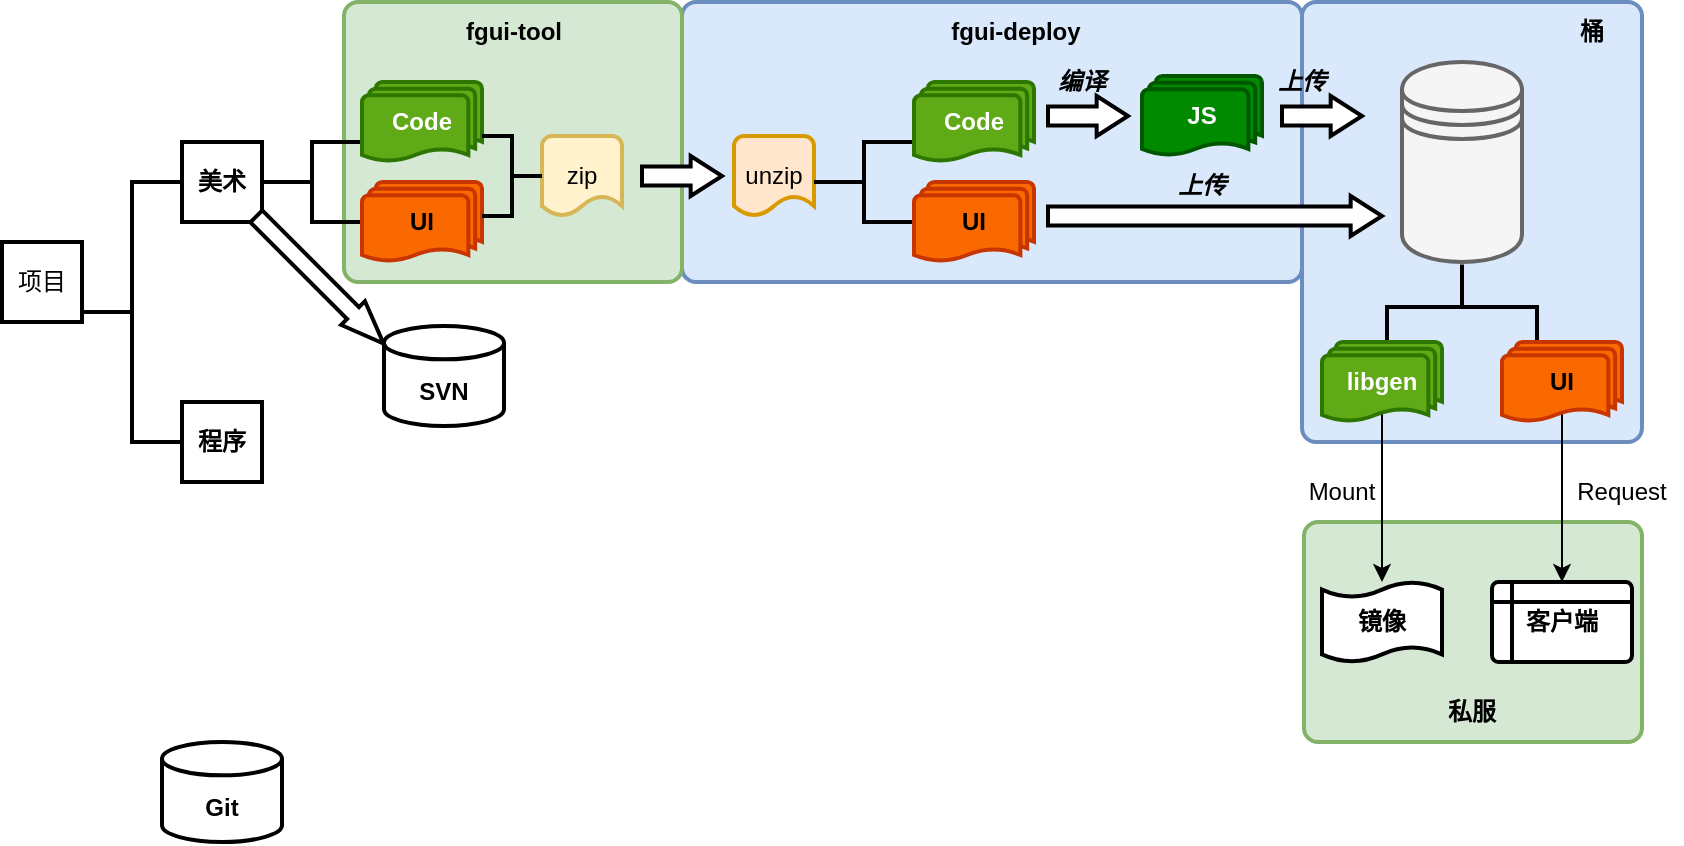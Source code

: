 <mxfile version="24.6.5" type="github">
  <diagram name="第 1 页" id="0kab6wrUSgYUvddVIIdW">
    <mxGraphModel dx="1434" dy="841" grid="1" gridSize="10" guides="1" tooltips="1" connect="1" arrows="1" fold="1" page="1" pageScale="1" pageWidth="827" pageHeight="1169" math="0" shadow="0">
      <root>
        <mxCell id="0" />
        <mxCell id="1" parent="0" />
        <mxCell id="4UdTQVk_SUVW9T-Mre9T-49" value="" style="rounded=1;whiteSpace=wrap;html=1;absoluteArcSize=1;arcSize=14;strokeWidth=2;strokeColor=#82b366;labelBackgroundColor=none;fillColor=#d5e8d4;" vertex="1" parent="1">
          <mxGeometry x="691" y="340" width="169" height="110" as="geometry" />
        </mxCell>
        <mxCell id="4UdTQVk_SUVW9T-Mre9T-48" value="" style="rounded=1;whiteSpace=wrap;html=1;absoluteArcSize=1;arcSize=14;strokeWidth=2;strokeColor=#6c8ebf;fillColor=#dae8fc;" vertex="1" parent="1">
          <mxGeometry x="690" y="80" width="170" height="220" as="geometry" />
        </mxCell>
        <mxCell id="4UdTQVk_SUVW9T-Mre9T-45" value="" style="rounded=1;whiteSpace=wrap;html=1;absoluteArcSize=1;arcSize=14;strokeWidth=2;strokeColor=#6c8ebf;fillColor=#dae8fc;" vertex="1" parent="1">
          <mxGeometry x="380" y="80" width="310" height="140" as="geometry" />
        </mxCell>
        <mxCell id="4UdTQVk_SUVW9T-Mre9T-44" value="" style="rounded=1;whiteSpace=wrap;html=1;absoluteArcSize=1;arcSize=14;strokeWidth=2;strokeColor=#82b366;labelBackgroundColor=none;fillColor=#d5e8d4;" vertex="1" parent="1">
          <mxGeometry x="211" y="80" width="169" height="140" as="geometry" />
        </mxCell>
        <mxCell id="4UdTQVk_SUVW9T-Mre9T-1" value="项目" style="rounded=0;whiteSpace=wrap;html=1;strokeWidth=2;" vertex="1" parent="1">
          <mxGeometry x="40" y="200" width="40" height="40" as="geometry" />
        </mxCell>
        <mxCell id="4UdTQVk_SUVW9T-Mre9T-5" value="" style="strokeWidth=2;html=1;shape=mxgraph.flowchart.annotation_2;align=left;labelPosition=right;pointerEvents=1;" vertex="1" parent="1">
          <mxGeometry x="80" y="170" width="50" height="130" as="geometry" />
        </mxCell>
        <mxCell id="4UdTQVk_SUVW9T-Mre9T-6" value="美术" style="rounded=0;whiteSpace=wrap;html=1;strokeWidth=2;fontStyle=1" vertex="1" parent="1">
          <mxGeometry x="130" y="150" width="40" height="40" as="geometry" />
        </mxCell>
        <mxCell id="4UdTQVk_SUVW9T-Mre9T-7" value="程序" style="rounded=0;whiteSpace=wrap;html=1;strokeWidth=2;fontStyle=1" vertex="1" parent="1">
          <mxGeometry x="130" y="280" width="40" height="40" as="geometry" />
        </mxCell>
        <mxCell id="4UdTQVk_SUVW9T-Mre9T-10" value="" style="strokeWidth=2;html=1;shape=mxgraph.flowchart.annotation_2;align=left;labelPosition=right;pointerEvents=1;" vertex="1" parent="1">
          <mxGeometry x="170" y="150" width="50" height="40" as="geometry" />
        </mxCell>
        <mxCell id="4UdTQVk_SUVW9T-Mre9T-12" value="Code" style="strokeWidth=2;html=1;shape=mxgraph.flowchart.multi-document;whiteSpace=wrap;fillColor=#60a917;fontColor=#ffffff;strokeColor=#2D7600;fontStyle=1" vertex="1" parent="1">
          <mxGeometry x="220" y="120" width="60" height="40" as="geometry" />
        </mxCell>
        <mxCell id="4UdTQVk_SUVW9T-Mre9T-13" value="UI" style="strokeWidth=2;html=1;shape=mxgraph.flowchart.multi-document;whiteSpace=wrap;fillColor=#fa6800;fontColor=#000000;strokeColor=#C73500;fontStyle=1" vertex="1" parent="1">
          <mxGeometry x="220" y="170" width="60" height="40" as="geometry" />
        </mxCell>
        <mxCell id="4UdTQVk_SUVW9T-Mre9T-14" value="zip" style="strokeWidth=2;html=1;shape=mxgraph.flowchart.document2;whiteSpace=wrap;size=0.25;fillColor=#fff2cc;strokeColor=#d6b656;" vertex="1" parent="1">
          <mxGeometry x="310" y="147" width="40" height="40" as="geometry" />
        </mxCell>
        <mxCell id="4UdTQVk_SUVW9T-Mre9T-15" value="" style="verticalLabelPosition=bottom;verticalAlign=top;html=1;strokeWidth=2;shape=mxgraph.arrows2.arrow;dy=0.53;dx=15.67;notch=0;" vertex="1" parent="1">
          <mxGeometry x="360" y="157" width="40" height="20" as="geometry" />
        </mxCell>
        <mxCell id="4UdTQVk_SUVW9T-Mre9T-17" value="" style="strokeWidth=2;html=1;shape=mxgraph.flowchart.annotation_2;align=left;labelPosition=right;pointerEvents=1;rotation=-180;" vertex="1" parent="1">
          <mxGeometry x="280" y="147" width="30" height="40" as="geometry" />
        </mxCell>
        <mxCell id="4UdTQVk_SUVW9T-Mre9T-19" value="unzip" style="strokeWidth=2;html=1;shape=mxgraph.flowchart.document2;whiteSpace=wrap;size=0.25;fillColor=#ffe6cc;strokeColor=#d79b00;" vertex="1" parent="1">
          <mxGeometry x="406" y="147" width="40" height="40" as="geometry" />
        </mxCell>
        <mxCell id="4UdTQVk_SUVW9T-Mre9T-20" value="" style="strokeWidth=2;html=1;shape=mxgraph.flowchart.annotation_2;align=left;labelPosition=right;pointerEvents=1;" vertex="1" parent="1">
          <mxGeometry x="446" y="150" width="50" height="40" as="geometry" />
        </mxCell>
        <mxCell id="4UdTQVk_SUVW9T-Mre9T-21" value="Code" style="strokeWidth=2;html=1;shape=mxgraph.flowchart.multi-document;whiteSpace=wrap;fillColor=#60a917;fontColor=#ffffff;strokeColor=#2D7600;fontStyle=1" vertex="1" parent="1">
          <mxGeometry x="496" y="120" width="60" height="40" as="geometry" />
        </mxCell>
        <mxCell id="4UdTQVk_SUVW9T-Mre9T-22" value="UI" style="strokeWidth=2;html=1;shape=mxgraph.flowchart.multi-document;whiteSpace=wrap;fillColor=#fa6800;fontColor=#000000;strokeColor=#C73500;fontStyle=1" vertex="1" parent="1">
          <mxGeometry x="496" y="170" width="60" height="40" as="geometry" />
        </mxCell>
        <mxCell id="4UdTQVk_SUVW9T-Mre9T-25" value="" style="verticalLabelPosition=bottom;verticalAlign=top;html=1;strokeWidth=2;shape=mxgraph.arrows2.arrow;dy=0.53;dx=15.67;notch=0;" vertex="1" parent="1">
          <mxGeometry x="563" y="127" width="40" height="20" as="geometry" />
        </mxCell>
        <mxCell id="4UdTQVk_SUVW9T-Mre9T-26" value="JS" style="strokeWidth=2;html=1;shape=mxgraph.flowchart.multi-document;whiteSpace=wrap;fillColor=#008a00;fontColor=#ffffff;strokeColor=#005700;fontStyle=1" vertex="1" parent="1">
          <mxGeometry x="610" y="117" width="60" height="40" as="geometry" />
        </mxCell>
        <mxCell id="4UdTQVk_SUVW9T-Mre9T-27" value="" style="shape=datastore;whiteSpace=wrap;html=1;strokeWidth=2;fillColor=#f5f5f5;fontColor=#333333;strokeColor=#666666;" vertex="1" parent="1">
          <mxGeometry x="740" y="110" width="60" height="100" as="geometry" />
        </mxCell>
        <mxCell id="4UdTQVk_SUVW9T-Mre9T-30" value="" style="verticalLabelPosition=bottom;verticalAlign=top;html=1;strokeWidth=2;shape=mxgraph.arrows2.arrow;dy=0.53;dx=15.67;notch=0;" vertex="1" parent="1">
          <mxGeometry x="563" y="177" width="167" height="20" as="geometry" />
        </mxCell>
        <mxCell id="4UdTQVk_SUVW9T-Mre9T-31" value="" style="verticalLabelPosition=bottom;verticalAlign=top;html=1;strokeWidth=2;shape=mxgraph.arrows2.arrow;dy=0.53;dx=15.67;notch=0;" vertex="1" parent="1">
          <mxGeometry x="680" y="127" width="40" height="20" as="geometry" />
        </mxCell>
        <mxCell id="4UdTQVk_SUVW9T-Mre9T-32" value="镜像" style="shape=tape;whiteSpace=wrap;html=1;strokeWidth=2;size=0.19;fontStyle=1" vertex="1" parent="1">
          <mxGeometry x="700" y="370" width="60" height="40" as="geometry" />
        </mxCell>
        <mxCell id="4UdTQVk_SUVW9T-Mre9T-33" value="" style="strokeWidth=2;html=1;shape=mxgraph.flowchart.annotation_2;align=left;labelPosition=right;pointerEvents=1;rotation=90;" vertex="1" parent="1">
          <mxGeometry x="748.75" y="195" width="42.5" height="75" as="geometry" />
        </mxCell>
        <mxCell id="4UdTQVk_SUVW9T-Mre9T-52" style="edgeStyle=orthogonalEdgeStyle;rounded=0;orthogonalLoop=1;jettySize=auto;html=1;exitX=0.5;exitY=0.88;exitDx=0;exitDy=0;exitPerimeter=0;entryX=0.5;entryY=0;entryDx=0;entryDy=0;" edge="1" parent="1" source="4UdTQVk_SUVW9T-Mre9T-35" target="4UdTQVk_SUVW9T-Mre9T-37">
          <mxGeometry relative="1" as="geometry" />
        </mxCell>
        <mxCell id="4UdTQVk_SUVW9T-Mre9T-35" value="UI" style="strokeWidth=2;html=1;shape=mxgraph.flowchart.multi-document;whiteSpace=wrap;fontStyle=1;fillColor=#fa6800;fontColor=#000000;strokeColor=#C73500;" vertex="1" parent="1">
          <mxGeometry x="790" y="250" width="60" height="40" as="geometry" />
        </mxCell>
        <mxCell id="4UdTQVk_SUVW9T-Mre9T-38" style="edgeStyle=orthogonalEdgeStyle;rounded=0;orthogonalLoop=1;jettySize=auto;html=1;exitX=0.5;exitY=0.88;exitDx=0;exitDy=0;exitPerimeter=0;" edge="1" parent="1" source="4UdTQVk_SUVW9T-Mre9T-36" target="4UdTQVk_SUVW9T-Mre9T-32">
          <mxGeometry relative="1" as="geometry" />
        </mxCell>
        <mxCell id="4UdTQVk_SUVW9T-Mre9T-36" value="libgen" style="strokeWidth=2;html=1;shape=mxgraph.flowchart.multi-document;whiteSpace=wrap;fontStyle=1;fillColor=#60a917;fontColor=#ffffff;strokeColor=#2D7600;" vertex="1" parent="1">
          <mxGeometry x="700" y="250" width="60" height="40" as="geometry" />
        </mxCell>
        <mxCell id="4UdTQVk_SUVW9T-Mre9T-37" value="&lt;div&gt;&lt;span style=&quot;background-color: initial;&quot;&gt;客户端&lt;/span&gt;&lt;br&gt;&lt;/div&gt;" style="shape=internalStorage;whiteSpace=wrap;html=1;dx=10;dy=10;rounded=1;arcSize=8;strokeWidth=2;fontStyle=1" vertex="1" parent="1">
          <mxGeometry x="785" y="370" width="70" height="40" as="geometry" />
        </mxCell>
        <mxCell id="4UdTQVk_SUVW9T-Mre9T-40" value="Mount" style="text;strokeColor=none;align=center;fillColor=none;html=1;verticalAlign=middle;whiteSpace=wrap;rounded=0;" vertex="1" parent="1">
          <mxGeometry x="680" y="310" width="60" height="30" as="geometry" />
        </mxCell>
        <mxCell id="4UdTQVk_SUVW9T-Mre9T-41" value="Request" style="text;strokeColor=none;align=center;fillColor=none;html=1;verticalAlign=middle;whiteSpace=wrap;rounded=0;" vertex="1" parent="1">
          <mxGeometry x="820" y="310" width="60" height="30" as="geometry" />
        </mxCell>
        <mxCell id="4UdTQVk_SUVW9T-Mre9T-42" value="&lt;div&gt;&lt;br&gt;&lt;/div&gt;SVN" style="strokeWidth=2;html=1;shape=mxgraph.flowchart.database;whiteSpace=wrap;fontStyle=1" vertex="1" parent="1">
          <mxGeometry x="231" y="242" width="60" height="50" as="geometry" />
        </mxCell>
        <mxCell id="4UdTQVk_SUVW9T-Mre9T-43" value="" style="verticalLabelPosition=bottom;verticalAlign=top;html=1;strokeWidth=2;shape=mxgraph.arrows2.arrow;dy=0.5;dx=21.61;notch=0;rotation=45;" vertex="1" parent="1">
          <mxGeometry x="154" y="210.6" width="90" height="16.8" as="geometry" />
        </mxCell>
        <mxCell id="4UdTQVk_SUVW9T-Mre9T-46" value="fgui-tool" style="text;strokeColor=none;align=center;fillColor=none;html=1;verticalAlign=middle;whiteSpace=wrap;rounded=0;fontStyle=1" vertex="1" parent="1">
          <mxGeometry x="265.5" y="80" width="60" height="30" as="geometry" />
        </mxCell>
        <mxCell id="4UdTQVk_SUVW9T-Mre9T-47" value="fgui-deploy" style="text;strokeColor=none;align=center;fillColor=none;html=1;verticalAlign=middle;whiteSpace=wrap;rounded=0;fontStyle=1" vertex="1" parent="1">
          <mxGeometry x="497" y="80" width="100" height="30" as="geometry" />
        </mxCell>
        <mxCell id="4UdTQVk_SUVW9T-Mre9T-54" value="&lt;b&gt;私服&lt;/b&gt;" style="text;strokeColor=none;align=center;fillColor=none;html=1;verticalAlign=middle;whiteSpace=wrap;rounded=0;" vertex="1" parent="1">
          <mxGeometry x="745" y="420" width="60" height="30" as="geometry" />
        </mxCell>
        <mxCell id="4UdTQVk_SUVW9T-Mre9T-55" value="&lt;b&gt;桶&lt;/b&gt;" style="text;strokeColor=none;align=center;fillColor=none;html=1;verticalAlign=middle;whiteSpace=wrap;rounded=0;" vertex="1" parent="1">
          <mxGeometry x="805" y="80" width="60" height="30" as="geometry" />
        </mxCell>
        <mxCell id="4UdTQVk_SUVW9T-Mre9T-56" value="编译" style="text;strokeColor=none;align=center;fillColor=none;html=1;verticalAlign=middle;whiteSpace=wrap;rounded=0;fontStyle=3" vertex="1" parent="1">
          <mxGeometry x="550" y="105" width="60" height="30" as="geometry" />
        </mxCell>
        <mxCell id="4UdTQVk_SUVW9T-Mre9T-57" value="上传" style="text;strokeColor=none;align=center;fillColor=none;html=1;verticalAlign=middle;whiteSpace=wrap;rounded=0;fontStyle=3" vertex="1" parent="1">
          <mxGeometry x="610" y="157" width="60" height="30" as="geometry" />
        </mxCell>
        <mxCell id="4UdTQVk_SUVW9T-Mre9T-58" value="上传" style="text;strokeColor=none;align=center;fillColor=none;html=1;verticalAlign=middle;whiteSpace=wrap;rounded=0;fontStyle=3" vertex="1" parent="1">
          <mxGeometry x="660" y="105" width="60" height="30" as="geometry" />
        </mxCell>
        <mxCell id="4UdTQVk_SUVW9T-Mre9T-59" value="&lt;div&gt;&lt;br&gt;&lt;/div&gt;Git&lt;div&gt;&lt;/div&gt;" style="strokeWidth=2;html=1;shape=mxgraph.flowchart.database;whiteSpace=wrap;fontStyle=1;horizontal=1;" vertex="1" parent="1">
          <mxGeometry x="120" y="450" width="60" height="50" as="geometry" />
        </mxCell>
      </root>
    </mxGraphModel>
  </diagram>
</mxfile>
